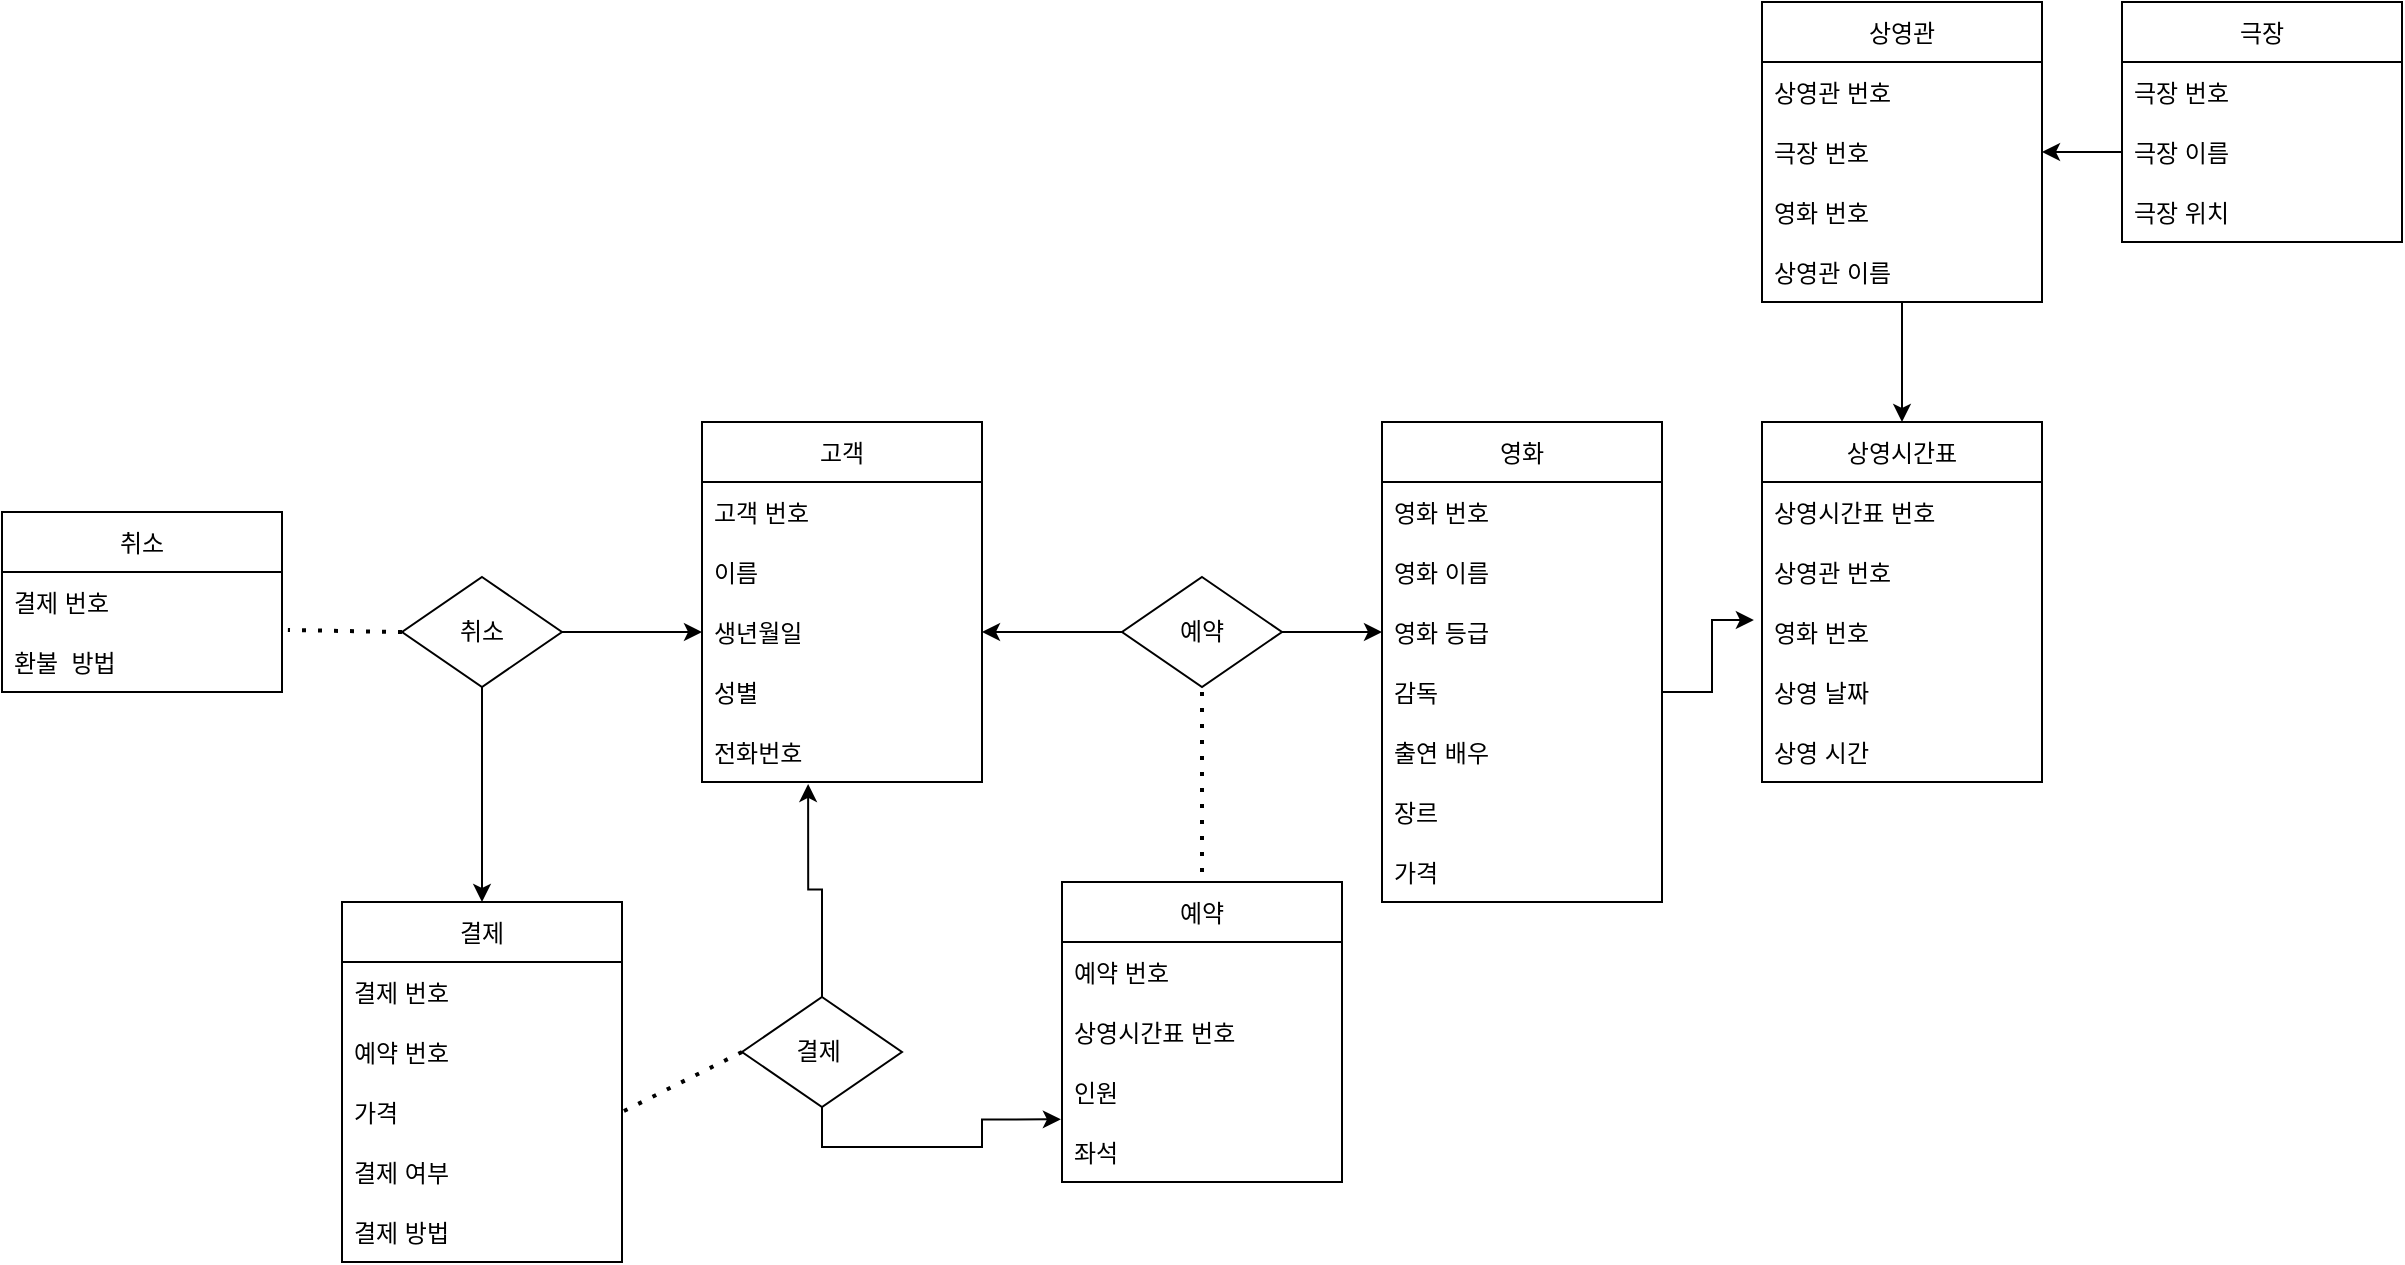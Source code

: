 <mxfile version="15.5.4" type="github">
  <diagram id="IrTPVVC-4FahDgtX1ePc" name="Page-1">
    <mxGraphModel dx="1422" dy="794" grid="1" gridSize="10" guides="1" tooltips="1" connect="1" arrows="1" fold="1" page="1" pageScale="1" pageWidth="827" pageHeight="1169" math="0" shadow="0">
      <root>
        <mxCell id="0" />
        <mxCell id="1" parent="0" />
        <mxCell id="bgPiLBuTtorTifQt2auI-1" value="취소" style="swimlane;fontStyle=0;childLayout=stackLayout;horizontal=1;startSize=30;horizontalStack=0;resizeParent=1;resizeParentMax=0;resizeLast=0;collapsible=1;marginBottom=0;" parent="1" vertex="1">
          <mxGeometry x="130" y="415" width="140" height="90" as="geometry" />
        </mxCell>
        <mxCell id="bgPiLBuTtorTifQt2auI-2" value="결제 번호" style="text;strokeColor=none;fillColor=none;align=left;verticalAlign=middle;spacingLeft=4;spacingRight=4;overflow=hidden;points=[[0,0.5],[1,0.5]];portConstraint=eastwest;rotatable=0;" parent="bgPiLBuTtorTifQt2auI-1" vertex="1">
          <mxGeometry y="30" width="140" height="30" as="geometry" />
        </mxCell>
        <mxCell id="bgPiLBuTtorTifQt2auI-3" value="환불  방법" style="text;strokeColor=none;fillColor=none;align=left;verticalAlign=middle;spacingLeft=4;spacingRight=4;overflow=hidden;points=[[0,0.5],[1,0.5]];portConstraint=eastwest;rotatable=0;" parent="bgPiLBuTtorTifQt2auI-1" vertex="1">
          <mxGeometry y="60" width="140" height="30" as="geometry" />
        </mxCell>
        <mxCell id="bgPiLBuTtorTifQt2auI-37" value="예약" style="swimlane;fontStyle=0;childLayout=stackLayout;horizontal=1;startSize=30;horizontalStack=0;resizeParent=1;resizeParentMax=0;resizeLast=0;collapsible=1;marginBottom=0;" parent="1" vertex="1">
          <mxGeometry x="660" y="600" width="140" height="150" as="geometry" />
        </mxCell>
        <mxCell id="bgPiLBuTtorTifQt2auI-112" value="예약 번호" style="text;strokeColor=none;fillColor=none;align=left;verticalAlign=middle;spacingLeft=4;spacingRight=4;overflow=hidden;points=[[0,0.5],[1,0.5]];portConstraint=eastwest;rotatable=0;" parent="bgPiLBuTtorTifQt2auI-37" vertex="1">
          <mxGeometry y="30" width="140" height="30" as="geometry" />
        </mxCell>
        <mxCell id="uesPVJ-ZvslY2pOsEO4A-99" value="상영시간표 번호" style="text;strokeColor=none;fillColor=none;align=left;verticalAlign=middle;spacingLeft=4;spacingRight=4;overflow=hidden;points=[[0,0.5],[1,0.5]];portConstraint=eastwest;rotatable=0;" vertex="1" parent="bgPiLBuTtorTifQt2auI-37">
          <mxGeometry y="60" width="140" height="30" as="geometry" />
        </mxCell>
        <mxCell id="bgPiLBuTtorTifQt2auI-41" value="인원" style="text;strokeColor=none;fillColor=none;align=left;verticalAlign=middle;spacingLeft=4;spacingRight=4;overflow=hidden;points=[[0,0.5],[1,0.5]];portConstraint=eastwest;rotatable=0;" parent="bgPiLBuTtorTifQt2auI-37" vertex="1">
          <mxGeometry y="90" width="140" height="30" as="geometry" />
        </mxCell>
        <mxCell id="bgPiLBuTtorTifQt2auI-43" value="좌석" style="text;strokeColor=none;fillColor=none;align=left;verticalAlign=middle;spacingLeft=4;spacingRight=4;overflow=hidden;points=[[0,0.5],[1,0.5]];portConstraint=eastwest;rotatable=0;" parent="bgPiLBuTtorTifQt2auI-37" vertex="1">
          <mxGeometry y="120" width="140" height="30" as="geometry" />
        </mxCell>
        <mxCell id="bgPiLBuTtorTifQt2auI-46" value="고객" style="swimlane;fontStyle=0;childLayout=stackLayout;horizontal=1;startSize=30;horizontalStack=0;resizeParent=1;resizeParentMax=0;resizeLast=0;collapsible=1;marginBottom=0;" parent="1" vertex="1">
          <mxGeometry x="480" y="370" width="140" height="180" as="geometry" />
        </mxCell>
        <mxCell id="bgPiLBuTtorTifQt2auI-47" value="고객 번호" style="text;strokeColor=none;fillColor=none;align=left;verticalAlign=middle;spacingLeft=4;spacingRight=4;overflow=hidden;points=[[0,0.5],[1,0.5]];portConstraint=eastwest;rotatable=0;" parent="bgPiLBuTtorTifQt2auI-46" vertex="1">
          <mxGeometry y="30" width="140" height="30" as="geometry" />
        </mxCell>
        <mxCell id="bgPiLBuTtorTifQt2auI-49" value="이름    " style="text;strokeColor=none;fillColor=none;align=left;verticalAlign=middle;spacingLeft=4;spacingRight=4;overflow=hidden;points=[[0,0.5],[1,0.5]];portConstraint=eastwest;rotatable=0;" parent="bgPiLBuTtorTifQt2auI-46" vertex="1">
          <mxGeometry y="60" width="140" height="30" as="geometry" />
        </mxCell>
        <mxCell id="bgPiLBuTtorTifQt2auI-93" value="생년월일" style="text;strokeColor=none;fillColor=none;align=left;verticalAlign=middle;spacingLeft=4;spacingRight=4;overflow=hidden;points=[[0,0.5],[1,0.5]];portConstraint=eastwest;rotatable=0;" parent="bgPiLBuTtorTifQt2auI-46" vertex="1">
          <mxGeometry y="90" width="140" height="30" as="geometry" />
        </mxCell>
        <mxCell id="bgPiLBuTtorTifQt2auI-75" value="성별" style="text;strokeColor=none;fillColor=none;align=left;verticalAlign=middle;spacingLeft=4;spacingRight=4;overflow=hidden;points=[[0,0.5],[1,0.5]];portConstraint=eastwest;rotatable=0;" parent="bgPiLBuTtorTifQt2auI-46" vertex="1">
          <mxGeometry y="120" width="140" height="30" as="geometry" />
        </mxCell>
        <mxCell id="bgPiLBuTtorTifQt2auI-50" value="전화번호" style="text;strokeColor=none;fillColor=none;align=left;verticalAlign=middle;spacingLeft=4;spacingRight=4;overflow=hidden;points=[[0,0.5],[1,0.5]];portConstraint=eastwest;rotatable=0;" parent="bgPiLBuTtorTifQt2auI-46" vertex="1">
          <mxGeometry y="150" width="140" height="30" as="geometry" />
        </mxCell>
        <mxCell id="uesPVJ-ZvslY2pOsEO4A-1" value="영화" style="swimlane;fontStyle=0;childLayout=stackLayout;horizontal=1;startSize=30;horizontalStack=0;resizeParent=1;resizeParentMax=0;resizeLast=0;collapsible=1;marginBottom=0;" vertex="1" parent="1">
          <mxGeometry x="820" y="370" width="140" height="240" as="geometry" />
        </mxCell>
        <mxCell id="uesPVJ-ZvslY2pOsEO4A-79" value="영화 번호" style="text;strokeColor=none;fillColor=none;align=left;verticalAlign=middle;spacingLeft=4;spacingRight=4;overflow=hidden;points=[[0,0.5],[1,0.5]];portConstraint=eastwest;rotatable=0;" vertex="1" parent="uesPVJ-ZvslY2pOsEO4A-1">
          <mxGeometry y="30" width="140" height="30" as="geometry" />
        </mxCell>
        <mxCell id="uesPVJ-ZvslY2pOsEO4A-5" value="영화 이름" style="text;strokeColor=none;fillColor=none;align=left;verticalAlign=middle;spacingLeft=4;spacingRight=4;overflow=hidden;points=[[0,0.5],[1,0.5]];portConstraint=eastwest;rotatable=0;" vertex="1" parent="uesPVJ-ZvslY2pOsEO4A-1">
          <mxGeometry y="60" width="140" height="30" as="geometry" />
        </mxCell>
        <mxCell id="uesPVJ-ZvslY2pOsEO4A-48" value="영화 등급" style="text;strokeColor=none;fillColor=none;align=left;verticalAlign=middle;spacingLeft=4;spacingRight=4;overflow=hidden;points=[[0,0.5],[1,0.5]];portConstraint=eastwest;rotatable=0;" vertex="1" parent="uesPVJ-ZvslY2pOsEO4A-1">
          <mxGeometry y="90" width="140" height="30" as="geometry" />
        </mxCell>
        <mxCell id="uesPVJ-ZvslY2pOsEO4A-59" value="감독" style="text;strokeColor=none;fillColor=none;align=left;verticalAlign=middle;spacingLeft=4;spacingRight=4;overflow=hidden;points=[[0,0.5],[1,0.5]];portConstraint=eastwest;rotatable=0;" vertex="1" parent="uesPVJ-ZvslY2pOsEO4A-1">
          <mxGeometry y="120" width="140" height="30" as="geometry" />
        </mxCell>
        <mxCell id="uesPVJ-ZvslY2pOsEO4A-60" value="출연 배우" style="text;strokeColor=none;fillColor=none;align=left;verticalAlign=middle;spacingLeft=4;spacingRight=4;overflow=hidden;points=[[0,0.5],[1,0.5]];portConstraint=eastwest;rotatable=0;" vertex="1" parent="uesPVJ-ZvslY2pOsEO4A-1">
          <mxGeometry y="150" width="140" height="30" as="geometry" />
        </mxCell>
        <mxCell id="uesPVJ-ZvslY2pOsEO4A-50" value="장르" style="text;strokeColor=none;fillColor=none;align=left;verticalAlign=middle;spacingLeft=4;spacingRight=4;overflow=hidden;points=[[0,0.5],[1,0.5]];portConstraint=eastwest;rotatable=0;" vertex="1" parent="uesPVJ-ZvslY2pOsEO4A-1">
          <mxGeometry y="180" width="140" height="30" as="geometry" />
        </mxCell>
        <mxCell id="uesPVJ-ZvslY2pOsEO4A-9" value="가격" style="text;strokeColor=none;fillColor=none;align=left;verticalAlign=middle;spacingLeft=4;spacingRight=4;overflow=hidden;points=[[0,0.5],[1,0.5]];portConstraint=eastwest;rotatable=0;" vertex="1" parent="uesPVJ-ZvslY2pOsEO4A-1">
          <mxGeometry y="210" width="140" height="30" as="geometry" />
        </mxCell>
        <mxCell id="uesPVJ-ZvslY2pOsEO4A-17" style="edgeStyle=orthogonalEdgeStyle;rounded=0;orthogonalLoop=1;jettySize=auto;html=1;" edge="1" parent="1" source="uesPVJ-ZvslY2pOsEO4A-16" target="bgPiLBuTtorTifQt2auI-93">
          <mxGeometry relative="1" as="geometry" />
        </mxCell>
        <mxCell id="uesPVJ-ZvslY2pOsEO4A-18" style="edgeStyle=orthogonalEdgeStyle;rounded=0;orthogonalLoop=1;jettySize=auto;html=1;entryX=0;entryY=0.5;entryDx=0;entryDy=0;" edge="1" parent="1" source="uesPVJ-ZvslY2pOsEO4A-16">
          <mxGeometry relative="1" as="geometry">
            <mxPoint x="820" y="475" as="targetPoint" />
          </mxGeometry>
        </mxCell>
        <mxCell id="uesPVJ-ZvslY2pOsEO4A-16" value="예약" style="shape=rhombus;perimeter=rhombusPerimeter;whiteSpace=wrap;html=1;align=center;" vertex="1" parent="1">
          <mxGeometry x="690" y="447.5" width="80" height="55" as="geometry" />
        </mxCell>
        <mxCell id="uesPVJ-ZvslY2pOsEO4A-21" style="edgeStyle=orthogonalEdgeStyle;rounded=0;orthogonalLoop=1;jettySize=auto;html=1;entryX=0.379;entryY=1.033;entryDx=0;entryDy=0;entryPerimeter=0;" edge="1" parent="1" source="uesPVJ-ZvslY2pOsEO4A-20" target="bgPiLBuTtorTifQt2auI-50">
          <mxGeometry relative="1" as="geometry">
            <mxPoint x="467.5" y="715" as="targetPoint" />
          </mxGeometry>
        </mxCell>
        <mxCell id="uesPVJ-ZvslY2pOsEO4A-22" style="edgeStyle=orthogonalEdgeStyle;rounded=0;orthogonalLoop=1;jettySize=auto;html=1;entryX=-0.004;entryY=-0.044;entryDx=0;entryDy=0;entryPerimeter=0;" edge="1" parent="1" source="uesPVJ-ZvslY2pOsEO4A-20" target="bgPiLBuTtorTifQt2auI-43">
          <mxGeometry relative="1" as="geometry">
            <mxPoint x="650" y="735" as="targetPoint" />
          </mxGeometry>
        </mxCell>
        <mxCell id="uesPVJ-ZvslY2pOsEO4A-20" value="결제&amp;nbsp;" style="shape=rhombus;perimeter=rhombusPerimeter;whiteSpace=wrap;html=1;align=center;" vertex="1" parent="1">
          <mxGeometry x="500" y="657.5" width="80" height="55" as="geometry" />
        </mxCell>
        <mxCell id="uesPVJ-ZvslY2pOsEO4A-23" value="결제" style="swimlane;fontStyle=0;childLayout=stackLayout;horizontal=1;startSize=30;horizontalStack=0;resizeParent=1;resizeParentMax=0;resizeLast=0;collapsible=1;marginBottom=0;" vertex="1" parent="1">
          <mxGeometry x="300" y="610" width="140" height="180" as="geometry" />
        </mxCell>
        <mxCell id="uesPVJ-ZvslY2pOsEO4A-51" value="결제 번호" style="text;strokeColor=none;fillColor=none;align=left;verticalAlign=middle;spacingLeft=4;spacingRight=4;overflow=hidden;points=[[0,0.5],[1,0.5]];portConstraint=eastwest;rotatable=0;" vertex="1" parent="uesPVJ-ZvslY2pOsEO4A-23">
          <mxGeometry y="30" width="140" height="30" as="geometry" />
        </mxCell>
        <mxCell id="uesPVJ-ZvslY2pOsEO4A-24" value="예약 번호" style="text;strokeColor=none;fillColor=none;align=left;verticalAlign=middle;spacingLeft=4;spacingRight=4;overflow=hidden;points=[[0,0.5],[1,0.5]];portConstraint=eastwest;rotatable=0;" vertex="1" parent="uesPVJ-ZvslY2pOsEO4A-23">
          <mxGeometry y="60" width="140" height="30" as="geometry" />
        </mxCell>
        <mxCell id="uesPVJ-ZvslY2pOsEO4A-25" value="가격" style="text;strokeColor=none;fillColor=none;align=left;verticalAlign=middle;spacingLeft=4;spacingRight=4;overflow=hidden;points=[[0,0.5],[1,0.5]];portConstraint=eastwest;rotatable=0;" vertex="1" parent="uesPVJ-ZvslY2pOsEO4A-23">
          <mxGeometry y="90" width="140" height="30" as="geometry" />
        </mxCell>
        <mxCell id="uesPVJ-ZvslY2pOsEO4A-49" value="결제 여부" style="text;strokeColor=none;fillColor=none;align=left;verticalAlign=middle;spacingLeft=4;spacingRight=4;overflow=hidden;points=[[0,0.5],[1,0.5]];portConstraint=eastwest;rotatable=0;" vertex="1" parent="uesPVJ-ZvslY2pOsEO4A-23">
          <mxGeometry y="120" width="140" height="30" as="geometry" />
        </mxCell>
        <mxCell id="uesPVJ-ZvslY2pOsEO4A-26" value="결제 방법" style="text;strokeColor=none;fillColor=none;align=left;verticalAlign=middle;spacingLeft=4;spacingRight=4;overflow=hidden;points=[[0,0.5],[1,0.5]];portConstraint=eastwest;rotatable=0;" vertex="1" parent="uesPVJ-ZvslY2pOsEO4A-23">
          <mxGeometry y="150" width="140" height="30" as="geometry" />
        </mxCell>
        <mxCell id="uesPVJ-ZvslY2pOsEO4A-29" value="" style="endArrow=none;dashed=1;html=1;dashPattern=1 3;strokeWidth=2;rounded=0;entryX=0.5;entryY=1;entryDx=0;entryDy=0;exitX=0.5;exitY=0;exitDx=0;exitDy=0;" edge="1" parent="1" target="uesPVJ-ZvslY2pOsEO4A-16">
          <mxGeometry width="50" height="50" relative="1" as="geometry">
            <mxPoint x="730" y="595" as="sourcePoint" />
            <mxPoint x="760" y="505" as="targetPoint" />
          </mxGeometry>
        </mxCell>
        <mxCell id="uesPVJ-ZvslY2pOsEO4A-37" style="edgeStyle=orthogonalEdgeStyle;rounded=0;orthogonalLoop=1;jettySize=auto;html=1;exitX=0.5;exitY=1;exitDx=0;exitDy=0;entryX=0.5;entryY=0;entryDx=0;entryDy=0;" edge="1" parent="1" source="uesPVJ-ZvslY2pOsEO4A-31" target="uesPVJ-ZvslY2pOsEO4A-23">
          <mxGeometry relative="1" as="geometry">
            <mxPoint x="410" y="540" as="targetPoint" />
          </mxGeometry>
        </mxCell>
        <mxCell id="uesPVJ-ZvslY2pOsEO4A-42" style="edgeStyle=orthogonalEdgeStyle;rounded=0;orthogonalLoop=1;jettySize=auto;html=1;entryX=0;entryY=0.5;entryDx=0;entryDy=0;" edge="1" parent="1" source="uesPVJ-ZvslY2pOsEO4A-31" target="bgPiLBuTtorTifQt2auI-93">
          <mxGeometry relative="1" as="geometry" />
        </mxCell>
        <mxCell id="uesPVJ-ZvslY2pOsEO4A-31" value="취소" style="shape=rhombus;perimeter=rhombusPerimeter;whiteSpace=wrap;html=1;align=center;" vertex="1" parent="1">
          <mxGeometry x="330" y="447.5" width="80" height="55" as="geometry" />
        </mxCell>
        <mxCell id="uesPVJ-ZvslY2pOsEO4A-39" value="" style="endArrow=none;dashed=1;html=1;dashPattern=1 3;strokeWidth=2;rounded=0;entryX=1.021;entryY=-0.033;entryDx=0;entryDy=0;exitX=0;exitY=0.5;exitDx=0;exitDy=0;entryPerimeter=0;" edge="1" parent="1" source="uesPVJ-ZvslY2pOsEO4A-31" target="bgPiLBuTtorTifQt2auI-3">
          <mxGeometry width="50" height="50" relative="1" as="geometry">
            <mxPoint x="341.96" y="417.99" as="sourcePoint" />
            <mxPoint x="340" y="365.0" as="targetPoint" />
          </mxGeometry>
        </mxCell>
        <mxCell id="uesPVJ-ZvslY2pOsEO4A-45" value="" style="endArrow=none;dashed=1;html=1;dashPattern=1 3;strokeWidth=2;rounded=0;exitX=0;exitY=0.5;exitDx=0;exitDy=0;entryX=1;entryY=0.5;entryDx=0;entryDy=0;" edge="1" parent="1" source="uesPVJ-ZvslY2pOsEO4A-20" target="uesPVJ-ZvslY2pOsEO4A-25">
          <mxGeometry width="50" height="50" relative="1" as="geometry">
            <mxPoint x="500" y="657" as="sourcePoint" />
            <mxPoint x="440.0" y="656.91" as="targetPoint" />
          </mxGeometry>
        </mxCell>
        <mxCell id="uesPVJ-ZvslY2pOsEO4A-61" value="극장" style="swimlane;fontStyle=0;childLayout=stackLayout;horizontal=1;startSize=30;horizontalStack=0;resizeParent=1;resizeParentMax=0;resizeLast=0;collapsible=1;marginBottom=0;" vertex="1" parent="1">
          <mxGeometry x="1190" y="160" width="140" height="120" as="geometry" />
        </mxCell>
        <mxCell id="uesPVJ-ZvslY2pOsEO4A-62" value="극장 번호" style="text;strokeColor=none;fillColor=none;align=left;verticalAlign=middle;spacingLeft=4;spacingRight=4;overflow=hidden;points=[[0,0.5],[1,0.5]];portConstraint=eastwest;rotatable=0;" vertex="1" parent="uesPVJ-ZvslY2pOsEO4A-61">
          <mxGeometry y="30" width="140" height="30" as="geometry" />
        </mxCell>
        <mxCell id="uesPVJ-ZvslY2pOsEO4A-63" value="극장 이름" style="text;strokeColor=none;fillColor=none;align=left;verticalAlign=middle;spacingLeft=4;spacingRight=4;overflow=hidden;points=[[0,0.5],[1,0.5]];portConstraint=eastwest;rotatable=0;" vertex="1" parent="uesPVJ-ZvslY2pOsEO4A-61">
          <mxGeometry y="60" width="140" height="30" as="geometry" />
        </mxCell>
        <mxCell id="uesPVJ-ZvslY2pOsEO4A-64" value="극장 위치" style="text;strokeColor=none;fillColor=none;align=left;verticalAlign=middle;spacingLeft=4;spacingRight=4;overflow=hidden;points=[[0,0.5],[1,0.5]];portConstraint=eastwest;rotatable=0;" vertex="1" parent="uesPVJ-ZvslY2pOsEO4A-61">
          <mxGeometry y="90" width="140" height="30" as="geometry" />
        </mxCell>
        <mxCell id="uesPVJ-ZvslY2pOsEO4A-70" value="상영시간표" style="swimlane;fontStyle=0;childLayout=stackLayout;horizontal=1;startSize=30;horizontalStack=0;resizeParent=1;resizeParentMax=0;resizeLast=0;collapsible=1;marginBottom=0;" vertex="1" parent="1">
          <mxGeometry x="1010" y="370" width="140" height="180" as="geometry" />
        </mxCell>
        <mxCell id="uesPVJ-ZvslY2pOsEO4A-82" value="상영시간표 번호" style="text;strokeColor=none;fillColor=none;align=left;verticalAlign=middle;spacingLeft=4;spacingRight=4;overflow=hidden;points=[[0,0.5],[1,0.5]];portConstraint=eastwest;rotatable=0;" vertex="1" parent="uesPVJ-ZvslY2pOsEO4A-70">
          <mxGeometry y="30" width="140" height="30" as="geometry" />
        </mxCell>
        <mxCell id="uesPVJ-ZvslY2pOsEO4A-73" value="상영관 번호" style="text;strokeColor=none;fillColor=none;align=left;verticalAlign=middle;spacingLeft=4;spacingRight=4;overflow=hidden;points=[[0,0.5],[1,0.5]];portConstraint=eastwest;rotatable=0;" vertex="1" parent="uesPVJ-ZvslY2pOsEO4A-70">
          <mxGeometry y="60" width="140" height="30" as="geometry" />
        </mxCell>
        <mxCell id="uesPVJ-ZvslY2pOsEO4A-71" value="영화 번호" style="text;strokeColor=none;fillColor=none;align=left;verticalAlign=middle;spacingLeft=4;spacingRight=4;overflow=hidden;points=[[0,0.5],[1,0.5]];portConstraint=eastwest;rotatable=0;" vertex="1" parent="uesPVJ-ZvslY2pOsEO4A-70">
          <mxGeometry y="90" width="140" height="30" as="geometry" />
        </mxCell>
        <mxCell id="uesPVJ-ZvslY2pOsEO4A-81" value="상영 날짜" style="text;strokeColor=none;fillColor=none;align=left;verticalAlign=middle;spacingLeft=4;spacingRight=4;overflow=hidden;points=[[0,0.5],[1,0.5]];portConstraint=eastwest;rotatable=0;" vertex="1" parent="uesPVJ-ZvslY2pOsEO4A-70">
          <mxGeometry y="120" width="140" height="30" as="geometry" />
        </mxCell>
        <mxCell id="uesPVJ-ZvslY2pOsEO4A-78" value="상영 시간" style="text;strokeColor=none;fillColor=none;align=left;verticalAlign=middle;spacingLeft=4;spacingRight=4;overflow=hidden;points=[[0,0.5],[1,0.5]];portConstraint=eastwest;rotatable=0;" vertex="1" parent="uesPVJ-ZvslY2pOsEO4A-70">
          <mxGeometry y="150" width="140" height="30" as="geometry" />
        </mxCell>
        <mxCell id="uesPVJ-ZvslY2pOsEO4A-101" style="edgeStyle=orthogonalEdgeStyle;rounded=0;orthogonalLoop=1;jettySize=auto;html=1;entryX=0.5;entryY=0;entryDx=0;entryDy=0;" edge="1" parent="1" source="uesPVJ-ZvslY2pOsEO4A-87" target="uesPVJ-ZvslY2pOsEO4A-70">
          <mxGeometry relative="1" as="geometry" />
        </mxCell>
        <mxCell id="uesPVJ-ZvslY2pOsEO4A-87" value="상영관" style="swimlane;fontStyle=0;childLayout=stackLayout;horizontal=1;startSize=30;horizontalStack=0;resizeParent=1;resizeParentMax=0;resizeLast=0;collapsible=1;marginBottom=0;" vertex="1" parent="1">
          <mxGeometry x="1010" y="160" width="140" height="150" as="geometry" />
        </mxCell>
        <mxCell id="uesPVJ-ZvslY2pOsEO4A-88" value="상영관 번호" style="text;strokeColor=none;fillColor=none;align=left;verticalAlign=middle;spacingLeft=4;spacingRight=4;overflow=hidden;points=[[0,0.5],[1,0.5]];portConstraint=eastwest;rotatable=0;" vertex="1" parent="uesPVJ-ZvslY2pOsEO4A-87">
          <mxGeometry y="30" width="140" height="30" as="geometry" />
        </mxCell>
        <mxCell id="uesPVJ-ZvslY2pOsEO4A-89" value="극장 번호" style="text;strokeColor=none;fillColor=none;align=left;verticalAlign=middle;spacingLeft=4;spacingRight=4;overflow=hidden;points=[[0,0.5],[1,0.5]];portConstraint=eastwest;rotatable=0;" vertex="1" parent="uesPVJ-ZvslY2pOsEO4A-87">
          <mxGeometry y="60" width="140" height="30" as="geometry" />
        </mxCell>
        <mxCell id="uesPVJ-ZvslY2pOsEO4A-91" value="영화 번호" style="text;strokeColor=none;fillColor=none;align=left;verticalAlign=middle;spacingLeft=4;spacingRight=4;overflow=hidden;points=[[0,0.5],[1,0.5]];portConstraint=eastwest;rotatable=0;" vertex="1" parent="uesPVJ-ZvslY2pOsEO4A-87">
          <mxGeometry y="90" width="140" height="30" as="geometry" />
        </mxCell>
        <mxCell id="uesPVJ-ZvslY2pOsEO4A-96" value="상영관 이름" style="text;strokeColor=none;fillColor=none;align=left;verticalAlign=middle;spacingLeft=4;spacingRight=4;overflow=hidden;points=[[0,0.5],[1,0.5]];portConstraint=eastwest;rotatable=0;" vertex="1" parent="uesPVJ-ZvslY2pOsEO4A-87">
          <mxGeometry y="120" width="140" height="30" as="geometry" />
        </mxCell>
        <mxCell id="uesPVJ-ZvslY2pOsEO4A-100" style="edgeStyle=orthogonalEdgeStyle;rounded=0;orthogonalLoop=1;jettySize=auto;html=1;exitX=1;exitY=0.5;exitDx=0;exitDy=0;entryX=-0.029;entryY=0.3;entryDx=0;entryDy=0;entryPerimeter=0;" edge="1" parent="1" source="uesPVJ-ZvslY2pOsEO4A-59" target="uesPVJ-ZvslY2pOsEO4A-71">
          <mxGeometry relative="1" as="geometry" />
        </mxCell>
        <mxCell id="uesPVJ-ZvslY2pOsEO4A-102" style="edgeStyle=orthogonalEdgeStyle;rounded=0;orthogonalLoop=1;jettySize=auto;html=1;entryX=1;entryY=0.5;entryDx=0;entryDy=0;" edge="1" parent="1" source="uesPVJ-ZvslY2pOsEO4A-63" target="uesPVJ-ZvslY2pOsEO4A-89">
          <mxGeometry relative="1" as="geometry" />
        </mxCell>
      </root>
    </mxGraphModel>
  </diagram>
</mxfile>
